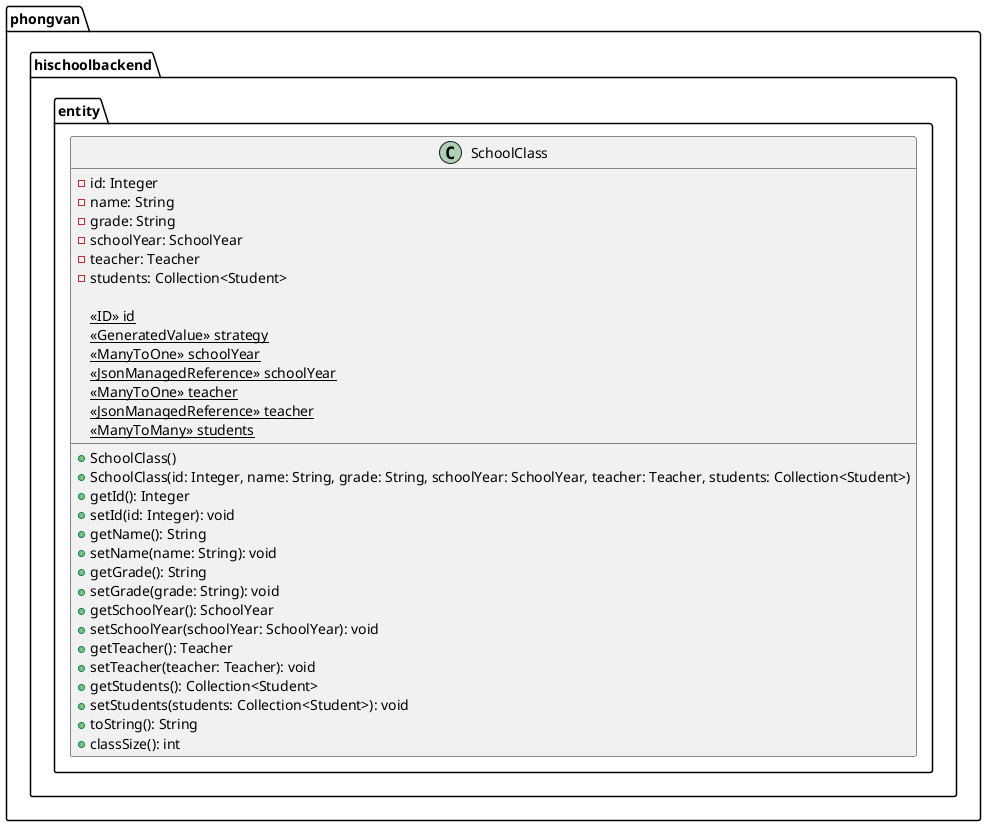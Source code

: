 @startuml

package phongvan.hischoolbackend.entity {
    class SchoolClass {
        - id: Integer
        - name: String
        - grade: String
        - schoolYear: SchoolYear
        - teacher: Teacher
        - students: Collection<Student>

        {static} <<ID>> id
        {static} <<GeneratedValue>> strategy
        {static} <<ManyToOne>> schoolYear
        {static} <<JsonManagedReference>> schoolYear
        {static} <<ManyToOne>> teacher
        {static} <<JsonManagedReference>> teacher
        {static} <<ManyToMany>> students

        + SchoolClass()
        + SchoolClass(id: Integer, name: String, grade: String, schoolYear: SchoolYear, teacher: Teacher, students: Collection<Student>)
        + getId(): Integer
        + setId(id: Integer): void
        + getName(): String
        + setName(name: String): void
        + getGrade(): String
        + setGrade(grade: String): void
        + getSchoolYear(): SchoolYear
        + setSchoolYear(schoolYear: SchoolYear): void
        + getTeacher(): Teacher
        + setTeacher(teacher: Teacher): void
        + getStudents(): Collection<Student>
        + setStudents(students: Collection<Student>): void
        + toString(): String
        + classSize(): int
    }
}

@enduml
